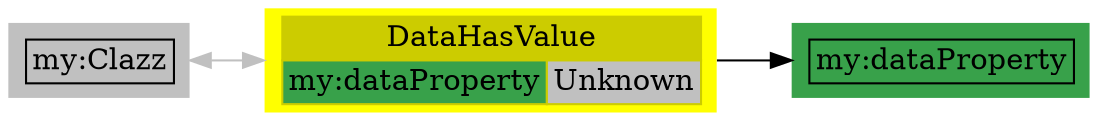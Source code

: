 digraph OWL {
 rankdir="LR";
 node[shape=plaintext];
n1[style=filled,fillcolor="gray",label=<
<table border='0' cellborder='1' cellspacing='0'>
 <tr>
  <td>my:Clazz</td>
 </tr>
</table>
>
];n2[color="#CCCC00",style=filled,fillcolor="yellow1",label=<
<table border='0' cellborder='1' cellspacing='0'>
 <th port="header">
  <td colspan="2" bgcolor="#CCCC00">DataHasValue</td>
 </th>
 <tr>
  <td bgcolor="#38A14A">my:dataProperty</td>
  <td bgcolor="gray">Unknown</td>
 </tr>
</table>
>
];n2->n3;n1->n2[dir=both,color="gray"];n3[style=filled,fillcolor="#38A14A",label=<
<table border='0' cellborder='1' cellspacing='0'>
 <tr>
  <td>my:dataProperty</td>
 </tr>
</table>
>
];
}
